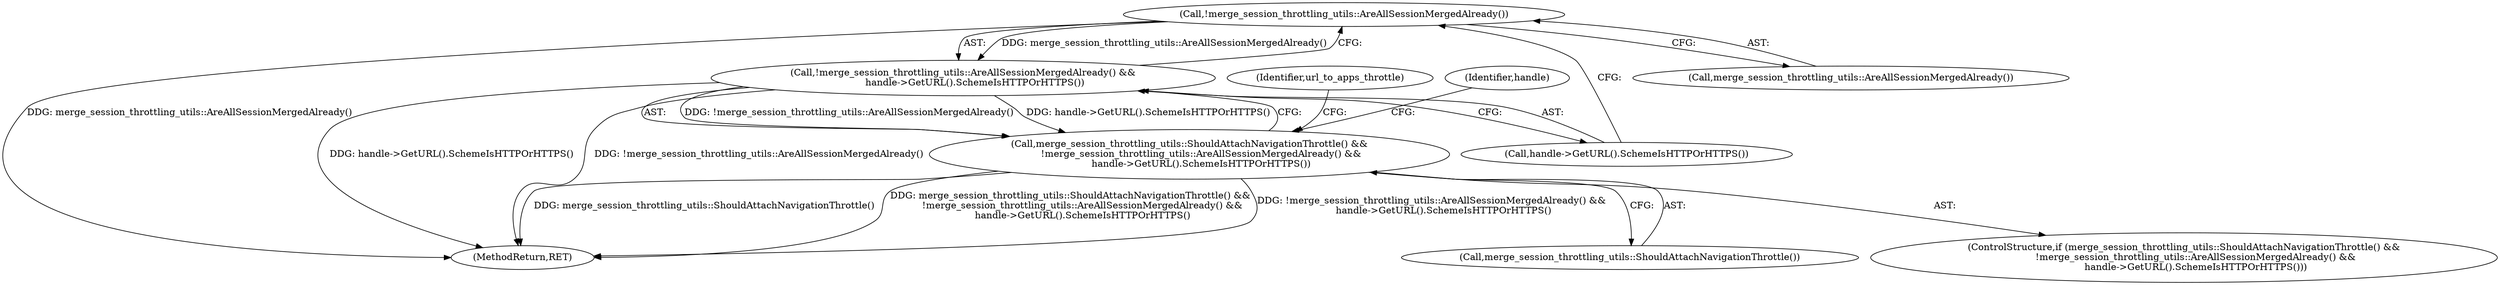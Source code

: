 digraph "0_Chrome_5bb223676defeba9c44a5ce42460c86e24561e73@API" {
"1000166" [label="(Call,!merge_session_throttling_utils::AreAllSessionMergedAlready())"];
"1000165" [label="(Call,!merge_session_throttling_utils::AreAllSessionMergedAlready() &&\n        handle->GetURL().SchemeIsHTTPOrHTTPS())"];
"1000163" [label="(Call,merge_session_throttling_utils::ShouldAttachNavigationThrottle() &&\n        !merge_session_throttling_utils::AreAllSessionMergedAlready() &&\n        handle->GetURL().SchemeIsHTTPOrHTTPS())"];
"1000166" [label="(Call,!merge_session_throttling_utils::AreAllSessionMergedAlready())"];
"1000397" [label="(MethodReturn,RET)"];
"1000165" [label="(Call,!merge_session_throttling_utils::AreAllSessionMergedAlready() &&\n        handle->GetURL().SchemeIsHTTPOrHTTPS())"];
"1000168" [label="(Call,handle->GetURL().SchemeIsHTTPOrHTTPS())"];
"1000164" [label="(Call,merge_session_throttling_utils::ShouldAttachNavigationThrottle())"];
"1000162" [label="(ControlStructure,if (merge_session_throttling_utils::ShouldAttachNavigationThrottle() &&\n        !merge_session_throttling_utils::AreAllSessionMergedAlready() &&\n        handle->GetURL().SchemeIsHTTPOrHTTPS()))"];
"1000167" [label="(Call,merge_session_throttling_utils::AreAllSessionMergedAlready())"];
"1000175" [label="(Identifier,url_to_apps_throttle)"];
"1000172" [label="(Identifier,handle)"];
"1000163" [label="(Call,merge_session_throttling_utils::ShouldAttachNavigationThrottle() &&\n        !merge_session_throttling_utils::AreAllSessionMergedAlready() &&\n        handle->GetURL().SchemeIsHTTPOrHTTPS())"];
"1000166" -> "1000165"  [label="AST: "];
"1000166" -> "1000167"  [label="CFG: "];
"1000167" -> "1000166"  [label="AST: "];
"1000168" -> "1000166"  [label="CFG: "];
"1000165" -> "1000166"  [label="CFG: "];
"1000166" -> "1000397"  [label="DDG: merge_session_throttling_utils::AreAllSessionMergedAlready()"];
"1000166" -> "1000165"  [label="DDG: merge_session_throttling_utils::AreAllSessionMergedAlready()"];
"1000165" -> "1000163"  [label="AST: "];
"1000165" -> "1000168"  [label="CFG: "];
"1000168" -> "1000165"  [label="AST: "];
"1000163" -> "1000165"  [label="CFG: "];
"1000165" -> "1000397"  [label="DDG: handle->GetURL().SchemeIsHTTPOrHTTPS()"];
"1000165" -> "1000397"  [label="DDG: !merge_session_throttling_utils::AreAllSessionMergedAlready()"];
"1000165" -> "1000163"  [label="DDG: !merge_session_throttling_utils::AreAllSessionMergedAlready()"];
"1000165" -> "1000163"  [label="DDG: handle->GetURL().SchemeIsHTTPOrHTTPS()"];
"1000163" -> "1000162"  [label="AST: "];
"1000163" -> "1000164"  [label="CFG: "];
"1000164" -> "1000163"  [label="AST: "];
"1000172" -> "1000163"  [label="CFG: "];
"1000175" -> "1000163"  [label="CFG: "];
"1000163" -> "1000397"  [label="DDG: merge_session_throttling_utils::ShouldAttachNavigationThrottle()"];
"1000163" -> "1000397"  [label="DDG: merge_session_throttling_utils::ShouldAttachNavigationThrottle() &&\n        !merge_session_throttling_utils::AreAllSessionMergedAlready() &&\n        handle->GetURL().SchemeIsHTTPOrHTTPS()"];
"1000163" -> "1000397"  [label="DDG: !merge_session_throttling_utils::AreAllSessionMergedAlready() &&\n        handle->GetURL().SchemeIsHTTPOrHTTPS()"];
}

